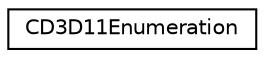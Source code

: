 digraph "Graphical Class Hierarchy"
{
  edge [fontname="Helvetica",fontsize="10",labelfontname="Helvetica",labelfontsize="10"];
  node [fontname="Helvetica",fontsize="10",shape=record];
  rankdir="LR";
  Node1 [label="CD3D11Enumeration",height=0.2,width=0.4,color="black", fillcolor="white", style="filled",URL="$class_c_d3_d11_enumeration.html"];
}
